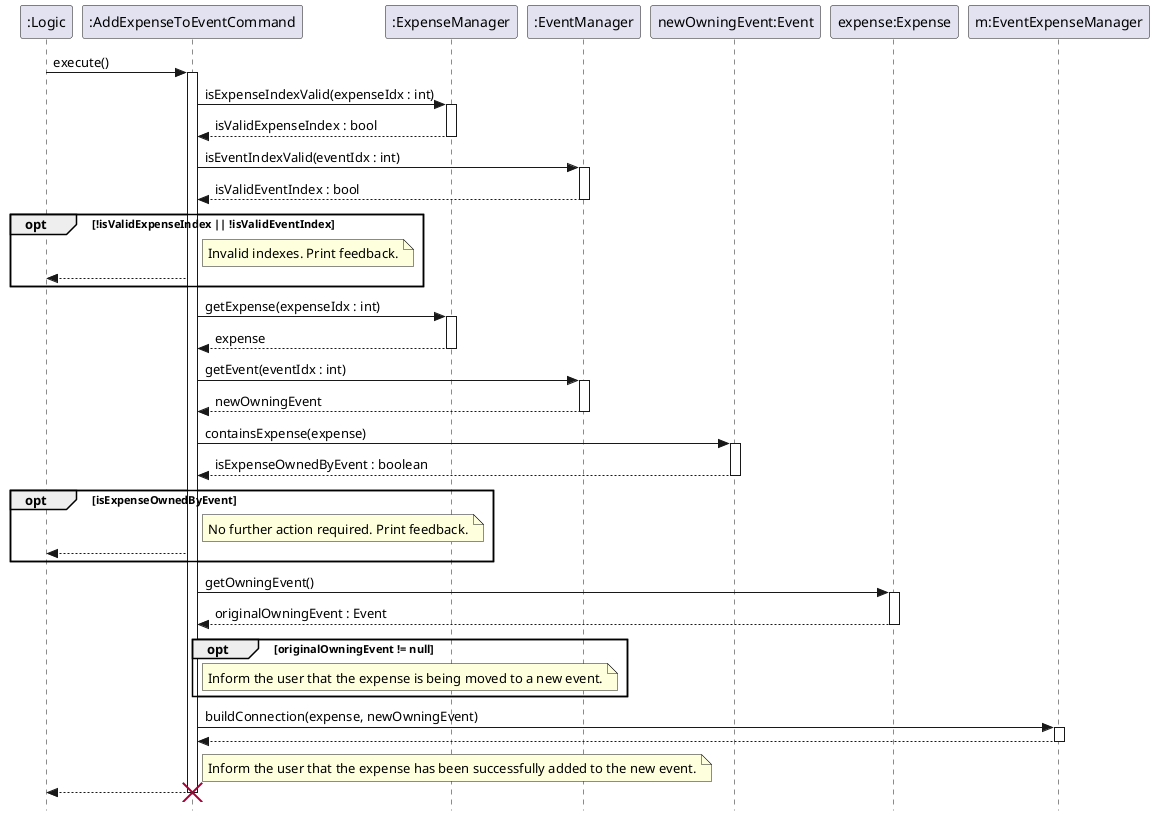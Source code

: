 @startuml
skinparam Style strictuml

participant ":Logic" AS Logic
participant ":AddExpenseToEventCommand" as Command
participant ":ExpenseManager" as ExpenseManager
participant ":EventManager" as EventManager
participant "newOwningEvent:Event" as noe
participant "expense:Expense" as Expense
participant "m:EventExpenseManager" as dataManager


Logic -> Command: execute()
activate Command

Command -> ExpenseManager: isExpenseIndexValid(expenseIdx : int)
activate ExpenseManager
ExpenseManager --> Command: isValidExpenseIndex : bool
deactivate ExpenseManager

Command -> EventManager: isEventIndexValid(eventIdx : int)
activate EventManager
EventManager --> Command: isValidEventIndex : bool
deactivate EventManager

opt !isValidExpenseIndex || !isValidEventIndex
    note right of Command
        Invalid indexes. Print feedback.
    end note
    Command --> Logic: 
end

Command -> ExpenseManager: getExpense(expenseIdx : int)
activate ExpenseManager
ExpenseManager --> Command: expense
deactivate ExpenseManager

Command -> EventManager: getEvent(eventIdx : int)
activate EventManager
EventManager --> Command: newOwningEvent
deactivate EventManager

Command -> noe : containsExpense(expense)
activate noe
noe --> Command: isExpenseOwnedByEvent : boolean
deactivate noe

opt isExpenseOwnedByEvent
    note right of Command
        No further action required. Print feedback.
    end note
    Command --> Logic:
end

Command -> Expense: getOwningEvent()
activate Expense
Expense --> Command: originalOwningEvent : Event
deactivate Expense

opt originalOwningEvent != null
    note right of Command
        Inform the user that the expense is being moved to a new event.
    end note
end

Command -> dataManager: buildConnection(expense, newOwningEvent)
activate dataManager
dataManager --> Command:
deactivate dataManager

note right of Command
    Inform the user that the expense has been successfully added to the new event.
end note

Command --> Logic:
deactivate Command
destroy Command

@enduml